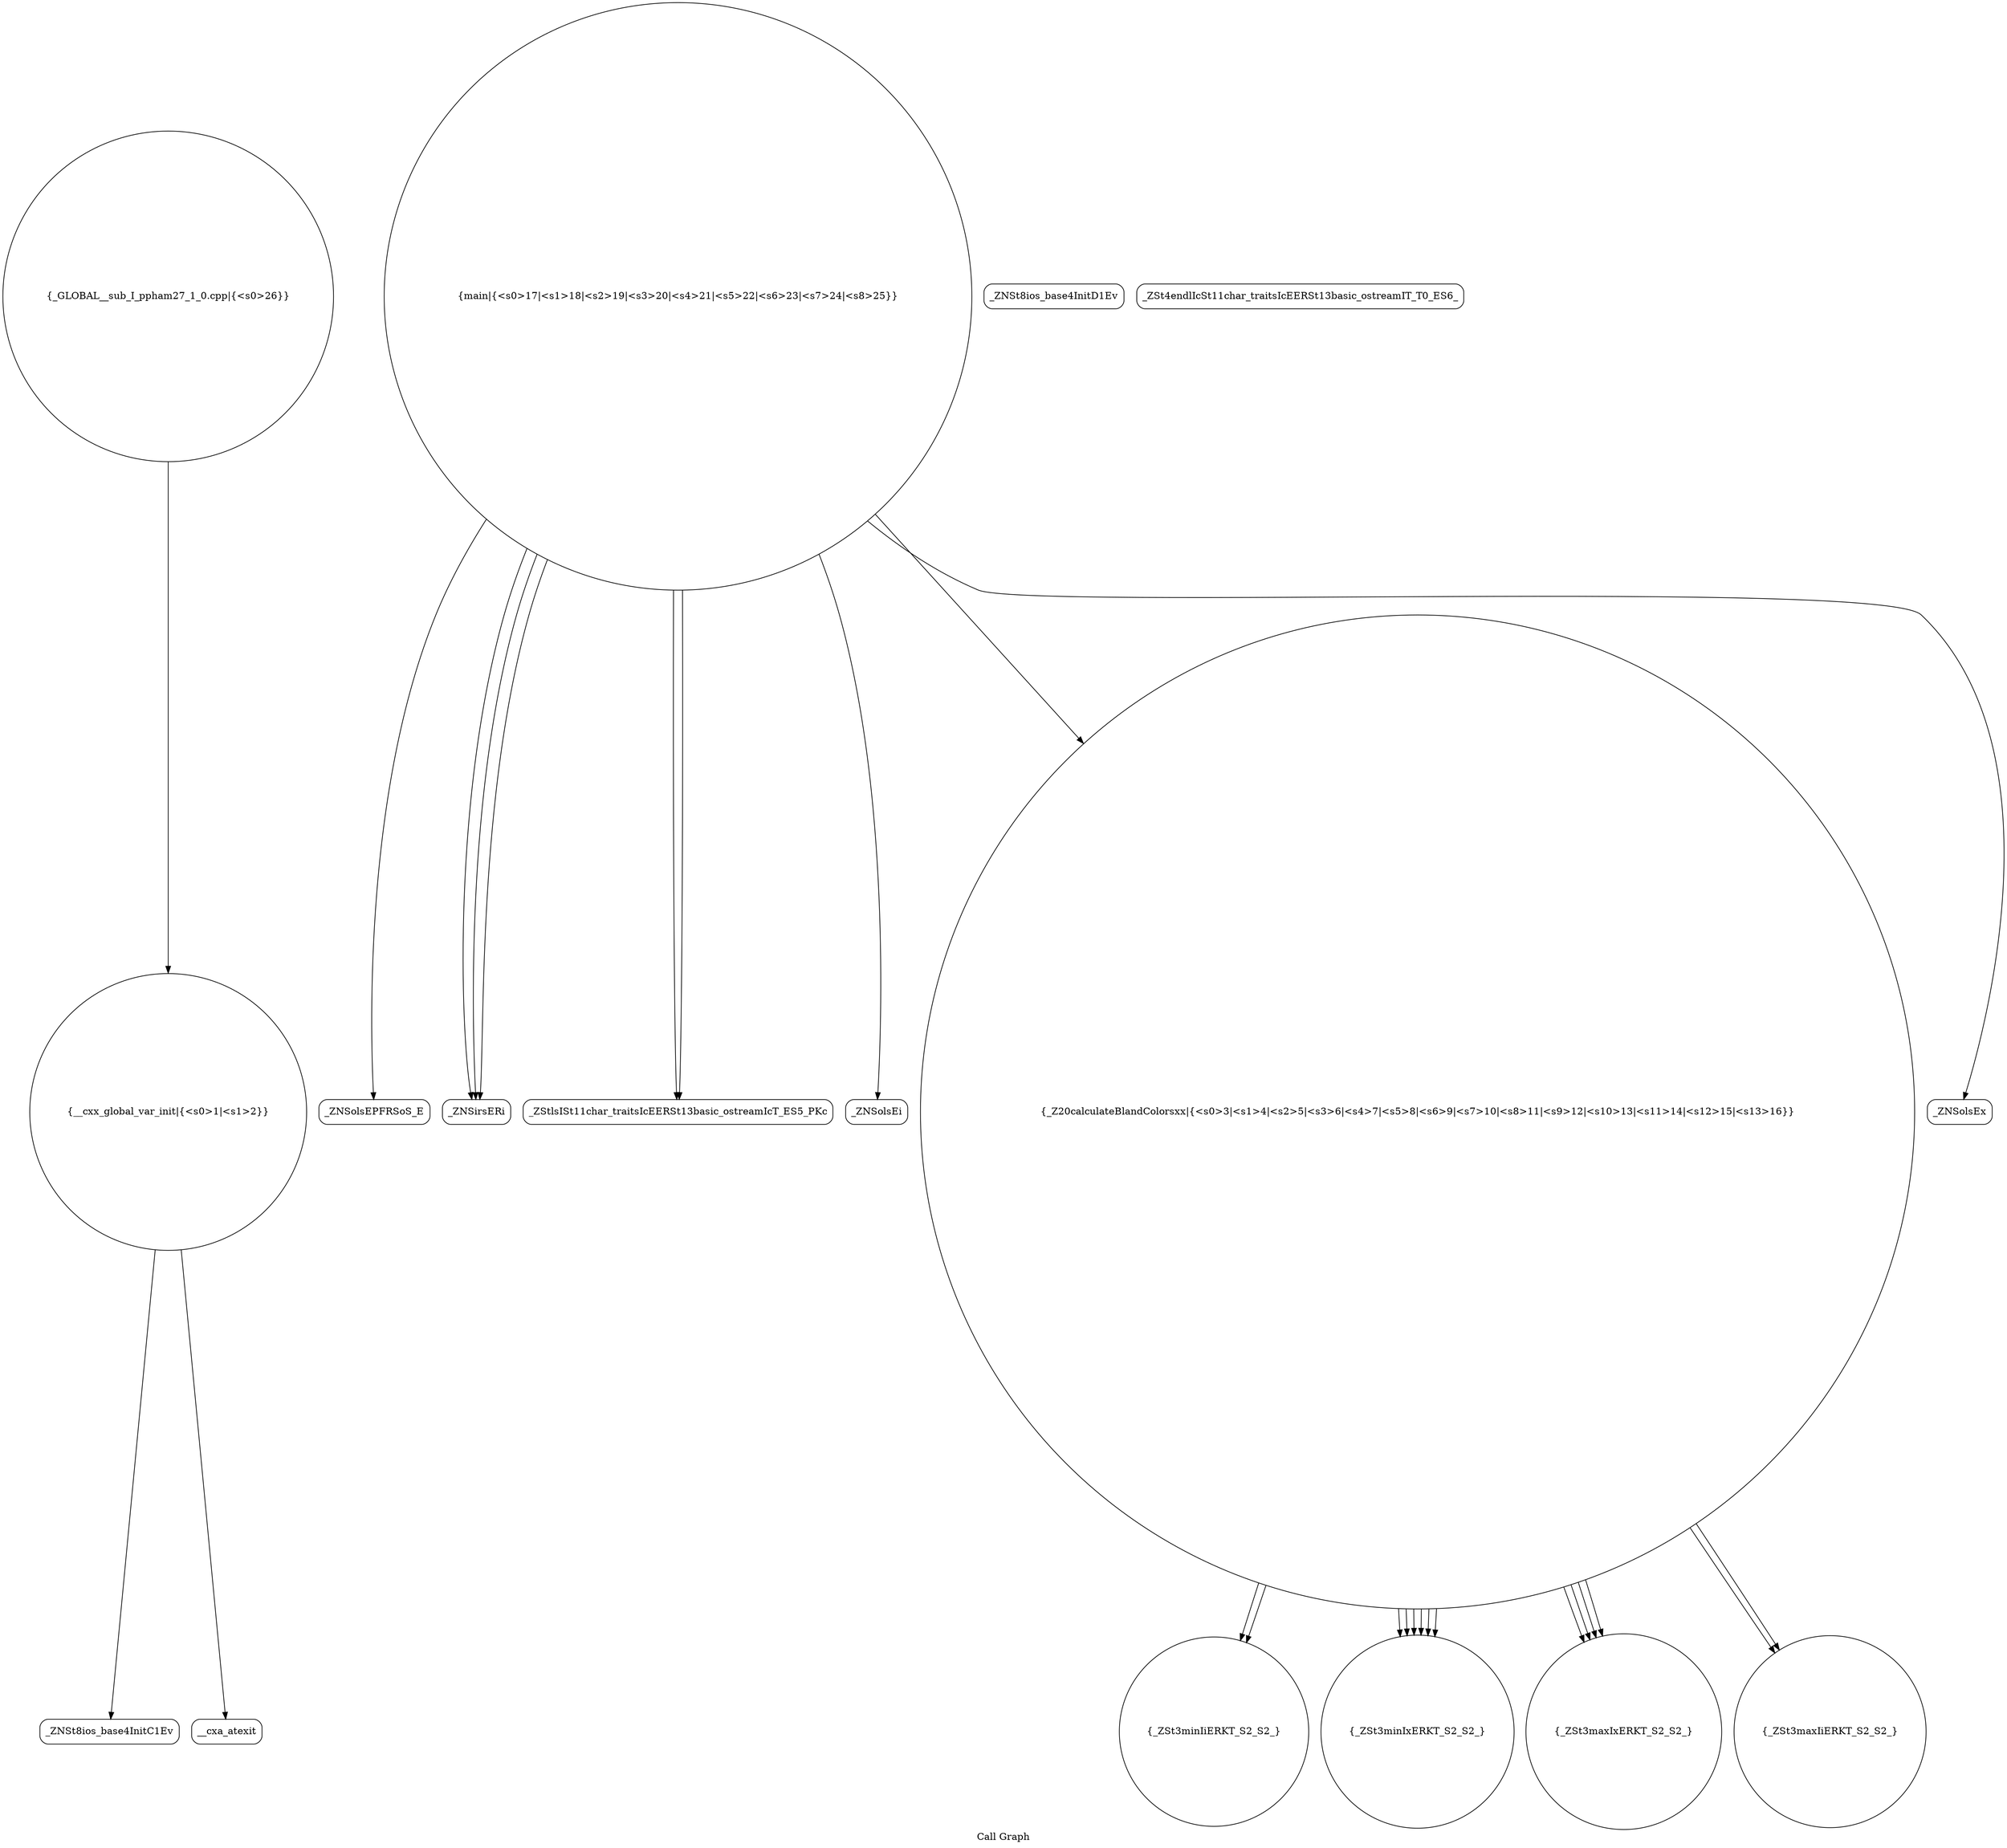 digraph "Call Graph" {
	label="Call Graph";

	Node0x55640e63b2e0 [shape=record,shape=circle,label="{__cxx_global_var_init|{<s0>1|<s1>2}}"];
	Node0x55640e63b2e0:s0 -> Node0x55640e63b770[color=black];
	Node0x55640e63b2e0:s1 -> Node0x55640e63b870[color=black];
	Node0x55640e63ba70 [shape=record,shape=circle,label="{_ZSt3minIiERKT_S2_S2_}"];
	Node0x55640e63bdf0 [shape=record,shape=Mrecord,label="{_ZNSolsEPFRSoS_E}"];
	Node0x55640e63b7f0 [shape=record,shape=Mrecord,label="{_ZNSt8ios_base4InitD1Ev}"];
	Node0x55640e63bb70 [shape=record,shape=circle,label="{main|{<s0>17|<s1>18|<s2>19|<s3>20|<s4>21|<s5>22|<s6>23|<s7>24|<s8>25}}"];
	Node0x55640e63bb70:s0 -> Node0x55640e63bbf0[color=black];
	Node0x55640e63bb70:s1 -> Node0x55640e63bbf0[color=black];
	Node0x55640e63bb70:s2 -> Node0x55640e63bbf0[color=black];
	Node0x55640e63bb70:s3 -> Node0x55640e63bc70[color=black];
	Node0x55640e63bb70:s4 -> Node0x55640e63bcf0[color=black];
	Node0x55640e63bb70:s5 -> Node0x55640e63bc70[color=black];
	Node0x55640e63bb70:s6 -> Node0x55640e63b8f0[color=black];
	Node0x55640e63bb70:s7 -> Node0x55640e63bd70[color=black];
	Node0x55640e63bb70:s8 -> Node0x55640e63bdf0[color=black];
	Node0x55640e63bef0 [shape=record,shape=circle,label="{_GLOBAL__sub_I_ppham27_1_0.cpp|{<s0>26}}"];
	Node0x55640e63bef0:s0 -> Node0x55640e63b2e0[color=black];
	Node0x55640e63b8f0 [shape=record,shape=circle,label="{_Z20calculateBlandColorsxx|{<s0>3|<s1>4|<s2>5|<s3>6|<s4>7|<s5>8|<s6>9|<s7>10|<s8>11|<s9>12|<s10>13|<s11>14|<s12>15|<s13>16}}"];
	Node0x55640e63b8f0:s0 -> Node0x55640e63b970[color=black];
	Node0x55640e63b8f0:s1 -> Node0x55640e63b9f0[color=black];
	Node0x55640e63b8f0:s2 -> Node0x55640e63b970[color=black];
	Node0x55640e63b8f0:s3 -> Node0x55640e63ba70[color=black];
	Node0x55640e63b8f0:s4 -> Node0x55640e63b970[color=black];
	Node0x55640e63b8f0:s5 -> Node0x55640e63baf0[color=black];
	Node0x55640e63b8f0:s6 -> Node0x55640e63b9f0[color=black];
	Node0x55640e63b8f0:s7 -> Node0x55640e63b970[color=black];
	Node0x55640e63b8f0:s8 -> Node0x55640e63b9f0[color=black];
	Node0x55640e63b8f0:s9 -> Node0x55640e63b970[color=black];
	Node0x55640e63b8f0:s10 -> Node0x55640e63ba70[color=black];
	Node0x55640e63b8f0:s11 -> Node0x55640e63b970[color=black];
	Node0x55640e63b8f0:s12 -> Node0x55640e63baf0[color=black];
	Node0x55640e63b8f0:s13 -> Node0x55640e63b9f0[color=black];
	Node0x55640e63bc70 [shape=record,shape=Mrecord,label="{_ZStlsISt11char_traitsIcEERSt13basic_ostreamIcT_ES5_PKc}"];
	Node0x55640e63b9f0 [shape=record,shape=circle,label="{_ZSt3maxIxERKT_S2_S2_}"];
	Node0x55640e63bd70 [shape=record,shape=Mrecord,label="{_ZNSolsEx}"];
	Node0x55640e63b770 [shape=record,shape=Mrecord,label="{_ZNSt8ios_base4InitC1Ev}"];
	Node0x55640e63baf0 [shape=record,shape=circle,label="{_ZSt3maxIiERKT_S2_S2_}"];
	Node0x55640e63be70 [shape=record,shape=Mrecord,label="{_ZSt4endlIcSt11char_traitsIcEERSt13basic_ostreamIT_T0_ES6_}"];
	Node0x55640e63b870 [shape=record,shape=Mrecord,label="{__cxa_atexit}"];
	Node0x55640e63bbf0 [shape=record,shape=Mrecord,label="{_ZNSirsERi}"];
	Node0x55640e63b970 [shape=record,shape=circle,label="{_ZSt3minIxERKT_S2_S2_}"];
	Node0x55640e63bcf0 [shape=record,shape=Mrecord,label="{_ZNSolsEi}"];
}
